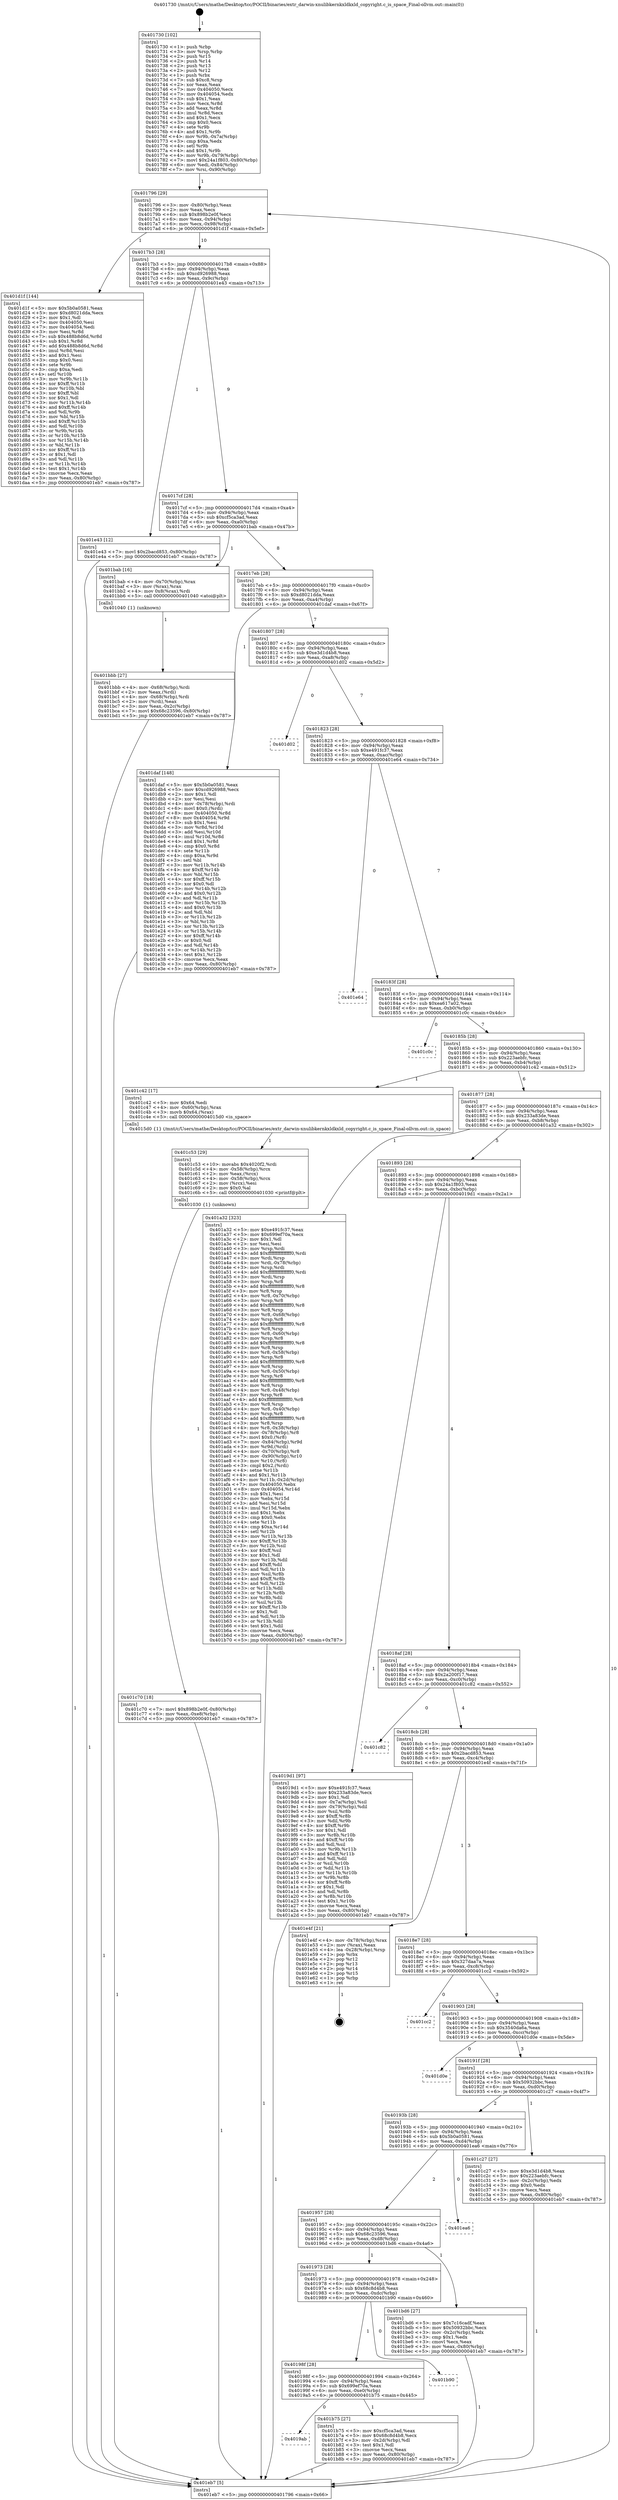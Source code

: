 digraph "0x401730" {
  label = "0x401730 (/mnt/c/Users/mathe/Desktop/tcc/POCII/binaries/extr_darwin-xnulibkernkxldkxld_copyright.c_is_space_Final-ollvm.out::main(0))"
  labelloc = "t"
  node[shape=record]

  Entry [label="",width=0.3,height=0.3,shape=circle,fillcolor=black,style=filled]
  "0x401796" [label="{
     0x401796 [29]\l
     | [instrs]\l
     &nbsp;&nbsp;0x401796 \<+3\>: mov -0x80(%rbp),%eax\l
     &nbsp;&nbsp;0x401799 \<+2\>: mov %eax,%ecx\l
     &nbsp;&nbsp;0x40179b \<+6\>: sub $0x898b2e0f,%ecx\l
     &nbsp;&nbsp;0x4017a1 \<+6\>: mov %eax,-0x94(%rbp)\l
     &nbsp;&nbsp;0x4017a7 \<+6\>: mov %ecx,-0x98(%rbp)\l
     &nbsp;&nbsp;0x4017ad \<+6\>: je 0000000000401d1f \<main+0x5ef\>\l
  }"]
  "0x401d1f" [label="{
     0x401d1f [144]\l
     | [instrs]\l
     &nbsp;&nbsp;0x401d1f \<+5\>: mov $0x5b0a0581,%eax\l
     &nbsp;&nbsp;0x401d24 \<+5\>: mov $0xd8021dda,%ecx\l
     &nbsp;&nbsp;0x401d29 \<+2\>: mov $0x1,%dl\l
     &nbsp;&nbsp;0x401d2b \<+7\>: mov 0x404050,%esi\l
     &nbsp;&nbsp;0x401d32 \<+7\>: mov 0x404054,%edi\l
     &nbsp;&nbsp;0x401d39 \<+3\>: mov %esi,%r8d\l
     &nbsp;&nbsp;0x401d3c \<+7\>: sub $0x488b8d6d,%r8d\l
     &nbsp;&nbsp;0x401d43 \<+4\>: sub $0x1,%r8d\l
     &nbsp;&nbsp;0x401d47 \<+7\>: add $0x488b8d6d,%r8d\l
     &nbsp;&nbsp;0x401d4e \<+4\>: imul %r8d,%esi\l
     &nbsp;&nbsp;0x401d52 \<+3\>: and $0x1,%esi\l
     &nbsp;&nbsp;0x401d55 \<+3\>: cmp $0x0,%esi\l
     &nbsp;&nbsp;0x401d58 \<+4\>: sete %r9b\l
     &nbsp;&nbsp;0x401d5c \<+3\>: cmp $0xa,%edi\l
     &nbsp;&nbsp;0x401d5f \<+4\>: setl %r10b\l
     &nbsp;&nbsp;0x401d63 \<+3\>: mov %r9b,%r11b\l
     &nbsp;&nbsp;0x401d66 \<+4\>: xor $0xff,%r11b\l
     &nbsp;&nbsp;0x401d6a \<+3\>: mov %r10b,%bl\l
     &nbsp;&nbsp;0x401d6d \<+3\>: xor $0xff,%bl\l
     &nbsp;&nbsp;0x401d70 \<+3\>: xor $0x1,%dl\l
     &nbsp;&nbsp;0x401d73 \<+3\>: mov %r11b,%r14b\l
     &nbsp;&nbsp;0x401d76 \<+4\>: and $0xff,%r14b\l
     &nbsp;&nbsp;0x401d7a \<+3\>: and %dl,%r9b\l
     &nbsp;&nbsp;0x401d7d \<+3\>: mov %bl,%r15b\l
     &nbsp;&nbsp;0x401d80 \<+4\>: and $0xff,%r15b\l
     &nbsp;&nbsp;0x401d84 \<+3\>: and %dl,%r10b\l
     &nbsp;&nbsp;0x401d87 \<+3\>: or %r9b,%r14b\l
     &nbsp;&nbsp;0x401d8a \<+3\>: or %r10b,%r15b\l
     &nbsp;&nbsp;0x401d8d \<+3\>: xor %r15b,%r14b\l
     &nbsp;&nbsp;0x401d90 \<+3\>: or %bl,%r11b\l
     &nbsp;&nbsp;0x401d93 \<+4\>: xor $0xff,%r11b\l
     &nbsp;&nbsp;0x401d97 \<+3\>: or $0x1,%dl\l
     &nbsp;&nbsp;0x401d9a \<+3\>: and %dl,%r11b\l
     &nbsp;&nbsp;0x401d9d \<+3\>: or %r11b,%r14b\l
     &nbsp;&nbsp;0x401da0 \<+4\>: test $0x1,%r14b\l
     &nbsp;&nbsp;0x401da4 \<+3\>: cmovne %ecx,%eax\l
     &nbsp;&nbsp;0x401da7 \<+3\>: mov %eax,-0x80(%rbp)\l
     &nbsp;&nbsp;0x401daa \<+5\>: jmp 0000000000401eb7 \<main+0x787\>\l
  }"]
  "0x4017b3" [label="{
     0x4017b3 [28]\l
     | [instrs]\l
     &nbsp;&nbsp;0x4017b3 \<+5\>: jmp 00000000004017b8 \<main+0x88\>\l
     &nbsp;&nbsp;0x4017b8 \<+6\>: mov -0x94(%rbp),%eax\l
     &nbsp;&nbsp;0x4017be \<+5\>: sub $0xcd926988,%eax\l
     &nbsp;&nbsp;0x4017c3 \<+6\>: mov %eax,-0x9c(%rbp)\l
     &nbsp;&nbsp;0x4017c9 \<+6\>: je 0000000000401e43 \<main+0x713\>\l
  }"]
  Exit [label="",width=0.3,height=0.3,shape=circle,fillcolor=black,style=filled,peripheries=2]
  "0x401e43" [label="{
     0x401e43 [12]\l
     | [instrs]\l
     &nbsp;&nbsp;0x401e43 \<+7\>: movl $0x2bacd853,-0x80(%rbp)\l
     &nbsp;&nbsp;0x401e4a \<+5\>: jmp 0000000000401eb7 \<main+0x787\>\l
  }"]
  "0x4017cf" [label="{
     0x4017cf [28]\l
     | [instrs]\l
     &nbsp;&nbsp;0x4017cf \<+5\>: jmp 00000000004017d4 \<main+0xa4\>\l
     &nbsp;&nbsp;0x4017d4 \<+6\>: mov -0x94(%rbp),%eax\l
     &nbsp;&nbsp;0x4017da \<+5\>: sub $0xcf5ca3ad,%eax\l
     &nbsp;&nbsp;0x4017df \<+6\>: mov %eax,-0xa0(%rbp)\l
     &nbsp;&nbsp;0x4017e5 \<+6\>: je 0000000000401bab \<main+0x47b\>\l
  }"]
  "0x401c70" [label="{
     0x401c70 [18]\l
     | [instrs]\l
     &nbsp;&nbsp;0x401c70 \<+7\>: movl $0x898b2e0f,-0x80(%rbp)\l
     &nbsp;&nbsp;0x401c77 \<+6\>: mov %eax,-0xe8(%rbp)\l
     &nbsp;&nbsp;0x401c7d \<+5\>: jmp 0000000000401eb7 \<main+0x787\>\l
  }"]
  "0x401bab" [label="{
     0x401bab [16]\l
     | [instrs]\l
     &nbsp;&nbsp;0x401bab \<+4\>: mov -0x70(%rbp),%rax\l
     &nbsp;&nbsp;0x401baf \<+3\>: mov (%rax),%rax\l
     &nbsp;&nbsp;0x401bb2 \<+4\>: mov 0x8(%rax),%rdi\l
     &nbsp;&nbsp;0x401bb6 \<+5\>: call 0000000000401040 \<atoi@plt\>\l
     | [calls]\l
     &nbsp;&nbsp;0x401040 \{1\} (unknown)\l
  }"]
  "0x4017eb" [label="{
     0x4017eb [28]\l
     | [instrs]\l
     &nbsp;&nbsp;0x4017eb \<+5\>: jmp 00000000004017f0 \<main+0xc0\>\l
     &nbsp;&nbsp;0x4017f0 \<+6\>: mov -0x94(%rbp),%eax\l
     &nbsp;&nbsp;0x4017f6 \<+5\>: sub $0xd8021dda,%eax\l
     &nbsp;&nbsp;0x4017fb \<+6\>: mov %eax,-0xa4(%rbp)\l
     &nbsp;&nbsp;0x401801 \<+6\>: je 0000000000401daf \<main+0x67f\>\l
  }"]
  "0x401c53" [label="{
     0x401c53 [29]\l
     | [instrs]\l
     &nbsp;&nbsp;0x401c53 \<+10\>: movabs $0x4020f2,%rdi\l
     &nbsp;&nbsp;0x401c5d \<+4\>: mov -0x58(%rbp),%rcx\l
     &nbsp;&nbsp;0x401c61 \<+2\>: mov %eax,(%rcx)\l
     &nbsp;&nbsp;0x401c63 \<+4\>: mov -0x58(%rbp),%rcx\l
     &nbsp;&nbsp;0x401c67 \<+2\>: mov (%rcx),%esi\l
     &nbsp;&nbsp;0x401c69 \<+2\>: mov $0x0,%al\l
     &nbsp;&nbsp;0x401c6b \<+5\>: call 0000000000401030 \<printf@plt\>\l
     | [calls]\l
     &nbsp;&nbsp;0x401030 \{1\} (unknown)\l
  }"]
  "0x401daf" [label="{
     0x401daf [148]\l
     | [instrs]\l
     &nbsp;&nbsp;0x401daf \<+5\>: mov $0x5b0a0581,%eax\l
     &nbsp;&nbsp;0x401db4 \<+5\>: mov $0xcd926988,%ecx\l
     &nbsp;&nbsp;0x401db9 \<+2\>: mov $0x1,%dl\l
     &nbsp;&nbsp;0x401dbb \<+2\>: xor %esi,%esi\l
     &nbsp;&nbsp;0x401dbd \<+4\>: mov -0x78(%rbp),%rdi\l
     &nbsp;&nbsp;0x401dc1 \<+6\>: movl $0x0,(%rdi)\l
     &nbsp;&nbsp;0x401dc7 \<+8\>: mov 0x404050,%r8d\l
     &nbsp;&nbsp;0x401dcf \<+8\>: mov 0x404054,%r9d\l
     &nbsp;&nbsp;0x401dd7 \<+3\>: sub $0x1,%esi\l
     &nbsp;&nbsp;0x401dda \<+3\>: mov %r8d,%r10d\l
     &nbsp;&nbsp;0x401ddd \<+3\>: add %esi,%r10d\l
     &nbsp;&nbsp;0x401de0 \<+4\>: imul %r10d,%r8d\l
     &nbsp;&nbsp;0x401de4 \<+4\>: and $0x1,%r8d\l
     &nbsp;&nbsp;0x401de8 \<+4\>: cmp $0x0,%r8d\l
     &nbsp;&nbsp;0x401dec \<+4\>: sete %r11b\l
     &nbsp;&nbsp;0x401df0 \<+4\>: cmp $0xa,%r9d\l
     &nbsp;&nbsp;0x401df4 \<+3\>: setl %bl\l
     &nbsp;&nbsp;0x401df7 \<+3\>: mov %r11b,%r14b\l
     &nbsp;&nbsp;0x401dfa \<+4\>: xor $0xff,%r14b\l
     &nbsp;&nbsp;0x401dfe \<+3\>: mov %bl,%r15b\l
     &nbsp;&nbsp;0x401e01 \<+4\>: xor $0xff,%r15b\l
     &nbsp;&nbsp;0x401e05 \<+3\>: xor $0x0,%dl\l
     &nbsp;&nbsp;0x401e08 \<+3\>: mov %r14b,%r12b\l
     &nbsp;&nbsp;0x401e0b \<+4\>: and $0x0,%r12b\l
     &nbsp;&nbsp;0x401e0f \<+3\>: and %dl,%r11b\l
     &nbsp;&nbsp;0x401e12 \<+3\>: mov %r15b,%r13b\l
     &nbsp;&nbsp;0x401e15 \<+4\>: and $0x0,%r13b\l
     &nbsp;&nbsp;0x401e19 \<+2\>: and %dl,%bl\l
     &nbsp;&nbsp;0x401e1b \<+3\>: or %r11b,%r12b\l
     &nbsp;&nbsp;0x401e1e \<+3\>: or %bl,%r13b\l
     &nbsp;&nbsp;0x401e21 \<+3\>: xor %r13b,%r12b\l
     &nbsp;&nbsp;0x401e24 \<+3\>: or %r15b,%r14b\l
     &nbsp;&nbsp;0x401e27 \<+4\>: xor $0xff,%r14b\l
     &nbsp;&nbsp;0x401e2b \<+3\>: or $0x0,%dl\l
     &nbsp;&nbsp;0x401e2e \<+3\>: and %dl,%r14b\l
     &nbsp;&nbsp;0x401e31 \<+3\>: or %r14b,%r12b\l
     &nbsp;&nbsp;0x401e34 \<+4\>: test $0x1,%r12b\l
     &nbsp;&nbsp;0x401e38 \<+3\>: cmovne %ecx,%eax\l
     &nbsp;&nbsp;0x401e3b \<+3\>: mov %eax,-0x80(%rbp)\l
     &nbsp;&nbsp;0x401e3e \<+5\>: jmp 0000000000401eb7 \<main+0x787\>\l
  }"]
  "0x401807" [label="{
     0x401807 [28]\l
     | [instrs]\l
     &nbsp;&nbsp;0x401807 \<+5\>: jmp 000000000040180c \<main+0xdc\>\l
     &nbsp;&nbsp;0x40180c \<+6\>: mov -0x94(%rbp),%eax\l
     &nbsp;&nbsp;0x401812 \<+5\>: sub $0xe3d1d4b8,%eax\l
     &nbsp;&nbsp;0x401817 \<+6\>: mov %eax,-0xa8(%rbp)\l
     &nbsp;&nbsp;0x40181d \<+6\>: je 0000000000401d02 \<main+0x5d2\>\l
  }"]
  "0x401bbb" [label="{
     0x401bbb [27]\l
     | [instrs]\l
     &nbsp;&nbsp;0x401bbb \<+4\>: mov -0x68(%rbp),%rdi\l
     &nbsp;&nbsp;0x401bbf \<+2\>: mov %eax,(%rdi)\l
     &nbsp;&nbsp;0x401bc1 \<+4\>: mov -0x68(%rbp),%rdi\l
     &nbsp;&nbsp;0x401bc5 \<+2\>: mov (%rdi),%eax\l
     &nbsp;&nbsp;0x401bc7 \<+3\>: mov %eax,-0x2c(%rbp)\l
     &nbsp;&nbsp;0x401bca \<+7\>: movl $0x68c23596,-0x80(%rbp)\l
     &nbsp;&nbsp;0x401bd1 \<+5\>: jmp 0000000000401eb7 \<main+0x787\>\l
  }"]
  "0x401d02" [label="{
     0x401d02\l
  }", style=dashed]
  "0x401823" [label="{
     0x401823 [28]\l
     | [instrs]\l
     &nbsp;&nbsp;0x401823 \<+5\>: jmp 0000000000401828 \<main+0xf8\>\l
     &nbsp;&nbsp;0x401828 \<+6\>: mov -0x94(%rbp),%eax\l
     &nbsp;&nbsp;0x40182e \<+5\>: sub $0xe491fc37,%eax\l
     &nbsp;&nbsp;0x401833 \<+6\>: mov %eax,-0xac(%rbp)\l
     &nbsp;&nbsp;0x401839 \<+6\>: je 0000000000401e64 \<main+0x734\>\l
  }"]
  "0x4019ab" [label="{
     0x4019ab\l
  }", style=dashed]
  "0x401e64" [label="{
     0x401e64\l
  }", style=dashed]
  "0x40183f" [label="{
     0x40183f [28]\l
     | [instrs]\l
     &nbsp;&nbsp;0x40183f \<+5\>: jmp 0000000000401844 \<main+0x114\>\l
     &nbsp;&nbsp;0x401844 \<+6\>: mov -0x94(%rbp),%eax\l
     &nbsp;&nbsp;0x40184a \<+5\>: sub $0xea617a02,%eax\l
     &nbsp;&nbsp;0x40184f \<+6\>: mov %eax,-0xb0(%rbp)\l
     &nbsp;&nbsp;0x401855 \<+6\>: je 0000000000401c0c \<main+0x4dc\>\l
  }"]
  "0x401b75" [label="{
     0x401b75 [27]\l
     | [instrs]\l
     &nbsp;&nbsp;0x401b75 \<+5\>: mov $0xcf5ca3ad,%eax\l
     &nbsp;&nbsp;0x401b7a \<+5\>: mov $0x68c8d4b8,%ecx\l
     &nbsp;&nbsp;0x401b7f \<+3\>: mov -0x2d(%rbp),%dl\l
     &nbsp;&nbsp;0x401b82 \<+3\>: test $0x1,%dl\l
     &nbsp;&nbsp;0x401b85 \<+3\>: cmovne %ecx,%eax\l
     &nbsp;&nbsp;0x401b88 \<+3\>: mov %eax,-0x80(%rbp)\l
     &nbsp;&nbsp;0x401b8b \<+5\>: jmp 0000000000401eb7 \<main+0x787\>\l
  }"]
  "0x401c0c" [label="{
     0x401c0c\l
  }", style=dashed]
  "0x40185b" [label="{
     0x40185b [28]\l
     | [instrs]\l
     &nbsp;&nbsp;0x40185b \<+5\>: jmp 0000000000401860 \<main+0x130\>\l
     &nbsp;&nbsp;0x401860 \<+6\>: mov -0x94(%rbp),%eax\l
     &nbsp;&nbsp;0x401866 \<+5\>: sub $0x223aebfc,%eax\l
     &nbsp;&nbsp;0x40186b \<+6\>: mov %eax,-0xb4(%rbp)\l
     &nbsp;&nbsp;0x401871 \<+6\>: je 0000000000401c42 \<main+0x512\>\l
  }"]
  "0x40198f" [label="{
     0x40198f [28]\l
     | [instrs]\l
     &nbsp;&nbsp;0x40198f \<+5\>: jmp 0000000000401994 \<main+0x264\>\l
     &nbsp;&nbsp;0x401994 \<+6\>: mov -0x94(%rbp),%eax\l
     &nbsp;&nbsp;0x40199a \<+5\>: sub $0x699ef70a,%eax\l
     &nbsp;&nbsp;0x40199f \<+6\>: mov %eax,-0xe0(%rbp)\l
     &nbsp;&nbsp;0x4019a5 \<+6\>: je 0000000000401b75 \<main+0x445\>\l
  }"]
  "0x401c42" [label="{
     0x401c42 [17]\l
     | [instrs]\l
     &nbsp;&nbsp;0x401c42 \<+5\>: mov $0x64,%edi\l
     &nbsp;&nbsp;0x401c47 \<+4\>: mov -0x60(%rbp),%rax\l
     &nbsp;&nbsp;0x401c4b \<+3\>: movb $0x64,(%rax)\l
     &nbsp;&nbsp;0x401c4e \<+5\>: call 00000000004015d0 \<is_space\>\l
     | [calls]\l
     &nbsp;&nbsp;0x4015d0 \{1\} (/mnt/c/Users/mathe/Desktop/tcc/POCII/binaries/extr_darwin-xnulibkernkxldkxld_copyright.c_is_space_Final-ollvm.out::is_space)\l
  }"]
  "0x401877" [label="{
     0x401877 [28]\l
     | [instrs]\l
     &nbsp;&nbsp;0x401877 \<+5\>: jmp 000000000040187c \<main+0x14c\>\l
     &nbsp;&nbsp;0x40187c \<+6\>: mov -0x94(%rbp),%eax\l
     &nbsp;&nbsp;0x401882 \<+5\>: sub $0x233a83de,%eax\l
     &nbsp;&nbsp;0x401887 \<+6\>: mov %eax,-0xb8(%rbp)\l
     &nbsp;&nbsp;0x40188d \<+6\>: je 0000000000401a32 \<main+0x302\>\l
  }"]
  "0x401b90" [label="{
     0x401b90\l
  }", style=dashed]
  "0x401a32" [label="{
     0x401a32 [323]\l
     | [instrs]\l
     &nbsp;&nbsp;0x401a32 \<+5\>: mov $0xe491fc37,%eax\l
     &nbsp;&nbsp;0x401a37 \<+5\>: mov $0x699ef70a,%ecx\l
     &nbsp;&nbsp;0x401a3c \<+2\>: mov $0x1,%dl\l
     &nbsp;&nbsp;0x401a3e \<+2\>: xor %esi,%esi\l
     &nbsp;&nbsp;0x401a40 \<+3\>: mov %rsp,%rdi\l
     &nbsp;&nbsp;0x401a43 \<+4\>: add $0xfffffffffffffff0,%rdi\l
     &nbsp;&nbsp;0x401a47 \<+3\>: mov %rdi,%rsp\l
     &nbsp;&nbsp;0x401a4a \<+4\>: mov %rdi,-0x78(%rbp)\l
     &nbsp;&nbsp;0x401a4e \<+3\>: mov %rsp,%rdi\l
     &nbsp;&nbsp;0x401a51 \<+4\>: add $0xfffffffffffffff0,%rdi\l
     &nbsp;&nbsp;0x401a55 \<+3\>: mov %rdi,%rsp\l
     &nbsp;&nbsp;0x401a58 \<+3\>: mov %rsp,%r8\l
     &nbsp;&nbsp;0x401a5b \<+4\>: add $0xfffffffffffffff0,%r8\l
     &nbsp;&nbsp;0x401a5f \<+3\>: mov %r8,%rsp\l
     &nbsp;&nbsp;0x401a62 \<+4\>: mov %r8,-0x70(%rbp)\l
     &nbsp;&nbsp;0x401a66 \<+3\>: mov %rsp,%r8\l
     &nbsp;&nbsp;0x401a69 \<+4\>: add $0xfffffffffffffff0,%r8\l
     &nbsp;&nbsp;0x401a6d \<+3\>: mov %r8,%rsp\l
     &nbsp;&nbsp;0x401a70 \<+4\>: mov %r8,-0x68(%rbp)\l
     &nbsp;&nbsp;0x401a74 \<+3\>: mov %rsp,%r8\l
     &nbsp;&nbsp;0x401a77 \<+4\>: add $0xfffffffffffffff0,%r8\l
     &nbsp;&nbsp;0x401a7b \<+3\>: mov %r8,%rsp\l
     &nbsp;&nbsp;0x401a7e \<+4\>: mov %r8,-0x60(%rbp)\l
     &nbsp;&nbsp;0x401a82 \<+3\>: mov %rsp,%r8\l
     &nbsp;&nbsp;0x401a85 \<+4\>: add $0xfffffffffffffff0,%r8\l
     &nbsp;&nbsp;0x401a89 \<+3\>: mov %r8,%rsp\l
     &nbsp;&nbsp;0x401a8c \<+4\>: mov %r8,-0x58(%rbp)\l
     &nbsp;&nbsp;0x401a90 \<+3\>: mov %rsp,%r8\l
     &nbsp;&nbsp;0x401a93 \<+4\>: add $0xfffffffffffffff0,%r8\l
     &nbsp;&nbsp;0x401a97 \<+3\>: mov %r8,%rsp\l
     &nbsp;&nbsp;0x401a9a \<+4\>: mov %r8,-0x50(%rbp)\l
     &nbsp;&nbsp;0x401a9e \<+3\>: mov %rsp,%r8\l
     &nbsp;&nbsp;0x401aa1 \<+4\>: add $0xfffffffffffffff0,%r8\l
     &nbsp;&nbsp;0x401aa5 \<+3\>: mov %r8,%rsp\l
     &nbsp;&nbsp;0x401aa8 \<+4\>: mov %r8,-0x48(%rbp)\l
     &nbsp;&nbsp;0x401aac \<+3\>: mov %rsp,%r8\l
     &nbsp;&nbsp;0x401aaf \<+4\>: add $0xfffffffffffffff0,%r8\l
     &nbsp;&nbsp;0x401ab3 \<+3\>: mov %r8,%rsp\l
     &nbsp;&nbsp;0x401ab6 \<+4\>: mov %r8,-0x40(%rbp)\l
     &nbsp;&nbsp;0x401aba \<+3\>: mov %rsp,%r8\l
     &nbsp;&nbsp;0x401abd \<+4\>: add $0xfffffffffffffff0,%r8\l
     &nbsp;&nbsp;0x401ac1 \<+3\>: mov %r8,%rsp\l
     &nbsp;&nbsp;0x401ac4 \<+4\>: mov %r8,-0x38(%rbp)\l
     &nbsp;&nbsp;0x401ac8 \<+4\>: mov -0x78(%rbp),%r8\l
     &nbsp;&nbsp;0x401acc \<+7\>: movl $0x0,(%r8)\l
     &nbsp;&nbsp;0x401ad3 \<+7\>: mov -0x84(%rbp),%r9d\l
     &nbsp;&nbsp;0x401ada \<+3\>: mov %r9d,(%rdi)\l
     &nbsp;&nbsp;0x401add \<+4\>: mov -0x70(%rbp),%r8\l
     &nbsp;&nbsp;0x401ae1 \<+7\>: mov -0x90(%rbp),%r10\l
     &nbsp;&nbsp;0x401ae8 \<+3\>: mov %r10,(%r8)\l
     &nbsp;&nbsp;0x401aeb \<+3\>: cmpl $0x2,(%rdi)\l
     &nbsp;&nbsp;0x401aee \<+4\>: setne %r11b\l
     &nbsp;&nbsp;0x401af2 \<+4\>: and $0x1,%r11b\l
     &nbsp;&nbsp;0x401af6 \<+4\>: mov %r11b,-0x2d(%rbp)\l
     &nbsp;&nbsp;0x401afa \<+7\>: mov 0x404050,%ebx\l
     &nbsp;&nbsp;0x401b01 \<+8\>: mov 0x404054,%r14d\l
     &nbsp;&nbsp;0x401b09 \<+3\>: sub $0x1,%esi\l
     &nbsp;&nbsp;0x401b0c \<+3\>: mov %ebx,%r15d\l
     &nbsp;&nbsp;0x401b0f \<+3\>: add %esi,%r15d\l
     &nbsp;&nbsp;0x401b12 \<+4\>: imul %r15d,%ebx\l
     &nbsp;&nbsp;0x401b16 \<+3\>: and $0x1,%ebx\l
     &nbsp;&nbsp;0x401b19 \<+3\>: cmp $0x0,%ebx\l
     &nbsp;&nbsp;0x401b1c \<+4\>: sete %r11b\l
     &nbsp;&nbsp;0x401b20 \<+4\>: cmp $0xa,%r14d\l
     &nbsp;&nbsp;0x401b24 \<+4\>: setl %r12b\l
     &nbsp;&nbsp;0x401b28 \<+3\>: mov %r11b,%r13b\l
     &nbsp;&nbsp;0x401b2b \<+4\>: xor $0xff,%r13b\l
     &nbsp;&nbsp;0x401b2f \<+3\>: mov %r12b,%sil\l
     &nbsp;&nbsp;0x401b32 \<+4\>: xor $0xff,%sil\l
     &nbsp;&nbsp;0x401b36 \<+3\>: xor $0x1,%dl\l
     &nbsp;&nbsp;0x401b39 \<+3\>: mov %r13b,%dil\l
     &nbsp;&nbsp;0x401b3c \<+4\>: and $0xff,%dil\l
     &nbsp;&nbsp;0x401b40 \<+3\>: and %dl,%r11b\l
     &nbsp;&nbsp;0x401b43 \<+3\>: mov %sil,%r8b\l
     &nbsp;&nbsp;0x401b46 \<+4\>: and $0xff,%r8b\l
     &nbsp;&nbsp;0x401b4a \<+3\>: and %dl,%r12b\l
     &nbsp;&nbsp;0x401b4d \<+3\>: or %r11b,%dil\l
     &nbsp;&nbsp;0x401b50 \<+3\>: or %r12b,%r8b\l
     &nbsp;&nbsp;0x401b53 \<+3\>: xor %r8b,%dil\l
     &nbsp;&nbsp;0x401b56 \<+3\>: or %sil,%r13b\l
     &nbsp;&nbsp;0x401b59 \<+4\>: xor $0xff,%r13b\l
     &nbsp;&nbsp;0x401b5d \<+3\>: or $0x1,%dl\l
     &nbsp;&nbsp;0x401b60 \<+3\>: and %dl,%r13b\l
     &nbsp;&nbsp;0x401b63 \<+3\>: or %r13b,%dil\l
     &nbsp;&nbsp;0x401b66 \<+4\>: test $0x1,%dil\l
     &nbsp;&nbsp;0x401b6a \<+3\>: cmovne %ecx,%eax\l
     &nbsp;&nbsp;0x401b6d \<+3\>: mov %eax,-0x80(%rbp)\l
     &nbsp;&nbsp;0x401b70 \<+5\>: jmp 0000000000401eb7 \<main+0x787\>\l
  }"]
  "0x401893" [label="{
     0x401893 [28]\l
     | [instrs]\l
     &nbsp;&nbsp;0x401893 \<+5\>: jmp 0000000000401898 \<main+0x168\>\l
     &nbsp;&nbsp;0x401898 \<+6\>: mov -0x94(%rbp),%eax\l
     &nbsp;&nbsp;0x40189e \<+5\>: sub $0x24a1f803,%eax\l
     &nbsp;&nbsp;0x4018a3 \<+6\>: mov %eax,-0xbc(%rbp)\l
     &nbsp;&nbsp;0x4018a9 \<+6\>: je 00000000004019d1 \<main+0x2a1\>\l
  }"]
  "0x401973" [label="{
     0x401973 [28]\l
     | [instrs]\l
     &nbsp;&nbsp;0x401973 \<+5\>: jmp 0000000000401978 \<main+0x248\>\l
     &nbsp;&nbsp;0x401978 \<+6\>: mov -0x94(%rbp),%eax\l
     &nbsp;&nbsp;0x40197e \<+5\>: sub $0x68c8d4b8,%eax\l
     &nbsp;&nbsp;0x401983 \<+6\>: mov %eax,-0xdc(%rbp)\l
     &nbsp;&nbsp;0x401989 \<+6\>: je 0000000000401b90 \<main+0x460\>\l
  }"]
  "0x4019d1" [label="{
     0x4019d1 [97]\l
     | [instrs]\l
     &nbsp;&nbsp;0x4019d1 \<+5\>: mov $0xe491fc37,%eax\l
     &nbsp;&nbsp;0x4019d6 \<+5\>: mov $0x233a83de,%ecx\l
     &nbsp;&nbsp;0x4019db \<+2\>: mov $0x1,%dl\l
     &nbsp;&nbsp;0x4019dd \<+4\>: mov -0x7a(%rbp),%sil\l
     &nbsp;&nbsp;0x4019e1 \<+4\>: mov -0x79(%rbp),%dil\l
     &nbsp;&nbsp;0x4019e5 \<+3\>: mov %sil,%r8b\l
     &nbsp;&nbsp;0x4019e8 \<+4\>: xor $0xff,%r8b\l
     &nbsp;&nbsp;0x4019ec \<+3\>: mov %dil,%r9b\l
     &nbsp;&nbsp;0x4019ef \<+4\>: xor $0xff,%r9b\l
     &nbsp;&nbsp;0x4019f3 \<+3\>: xor $0x1,%dl\l
     &nbsp;&nbsp;0x4019f6 \<+3\>: mov %r8b,%r10b\l
     &nbsp;&nbsp;0x4019f9 \<+4\>: and $0xff,%r10b\l
     &nbsp;&nbsp;0x4019fd \<+3\>: and %dl,%sil\l
     &nbsp;&nbsp;0x401a00 \<+3\>: mov %r9b,%r11b\l
     &nbsp;&nbsp;0x401a03 \<+4\>: and $0xff,%r11b\l
     &nbsp;&nbsp;0x401a07 \<+3\>: and %dl,%dil\l
     &nbsp;&nbsp;0x401a0a \<+3\>: or %sil,%r10b\l
     &nbsp;&nbsp;0x401a0d \<+3\>: or %dil,%r11b\l
     &nbsp;&nbsp;0x401a10 \<+3\>: xor %r11b,%r10b\l
     &nbsp;&nbsp;0x401a13 \<+3\>: or %r9b,%r8b\l
     &nbsp;&nbsp;0x401a16 \<+4\>: xor $0xff,%r8b\l
     &nbsp;&nbsp;0x401a1a \<+3\>: or $0x1,%dl\l
     &nbsp;&nbsp;0x401a1d \<+3\>: and %dl,%r8b\l
     &nbsp;&nbsp;0x401a20 \<+3\>: or %r8b,%r10b\l
     &nbsp;&nbsp;0x401a23 \<+4\>: test $0x1,%r10b\l
     &nbsp;&nbsp;0x401a27 \<+3\>: cmovne %ecx,%eax\l
     &nbsp;&nbsp;0x401a2a \<+3\>: mov %eax,-0x80(%rbp)\l
     &nbsp;&nbsp;0x401a2d \<+5\>: jmp 0000000000401eb7 \<main+0x787\>\l
  }"]
  "0x4018af" [label="{
     0x4018af [28]\l
     | [instrs]\l
     &nbsp;&nbsp;0x4018af \<+5\>: jmp 00000000004018b4 \<main+0x184\>\l
     &nbsp;&nbsp;0x4018b4 \<+6\>: mov -0x94(%rbp),%eax\l
     &nbsp;&nbsp;0x4018ba \<+5\>: sub $0x2a200f17,%eax\l
     &nbsp;&nbsp;0x4018bf \<+6\>: mov %eax,-0xc0(%rbp)\l
     &nbsp;&nbsp;0x4018c5 \<+6\>: je 0000000000401c82 \<main+0x552\>\l
  }"]
  "0x401eb7" [label="{
     0x401eb7 [5]\l
     | [instrs]\l
     &nbsp;&nbsp;0x401eb7 \<+5\>: jmp 0000000000401796 \<main+0x66\>\l
  }"]
  "0x401730" [label="{
     0x401730 [102]\l
     | [instrs]\l
     &nbsp;&nbsp;0x401730 \<+1\>: push %rbp\l
     &nbsp;&nbsp;0x401731 \<+3\>: mov %rsp,%rbp\l
     &nbsp;&nbsp;0x401734 \<+2\>: push %r15\l
     &nbsp;&nbsp;0x401736 \<+2\>: push %r14\l
     &nbsp;&nbsp;0x401738 \<+2\>: push %r13\l
     &nbsp;&nbsp;0x40173a \<+2\>: push %r12\l
     &nbsp;&nbsp;0x40173c \<+1\>: push %rbx\l
     &nbsp;&nbsp;0x40173d \<+7\>: sub $0xc8,%rsp\l
     &nbsp;&nbsp;0x401744 \<+2\>: xor %eax,%eax\l
     &nbsp;&nbsp;0x401746 \<+7\>: mov 0x404050,%ecx\l
     &nbsp;&nbsp;0x40174d \<+7\>: mov 0x404054,%edx\l
     &nbsp;&nbsp;0x401754 \<+3\>: sub $0x1,%eax\l
     &nbsp;&nbsp;0x401757 \<+3\>: mov %ecx,%r8d\l
     &nbsp;&nbsp;0x40175a \<+3\>: add %eax,%r8d\l
     &nbsp;&nbsp;0x40175d \<+4\>: imul %r8d,%ecx\l
     &nbsp;&nbsp;0x401761 \<+3\>: and $0x1,%ecx\l
     &nbsp;&nbsp;0x401764 \<+3\>: cmp $0x0,%ecx\l
     &nbsp;&nbsp;0x401767 \<+4\>: sete %r9b\l
     &nbsp;&nbsp;0x40176b \<+4\>: and $0x1,%r9b\l
     &nbsp;&nbsp;0x40176f \<+4\>: mov %r9b,-0x7a(%rbp)\l
     &nbsp;&nbsp;0x401773 \<+3\>: cmp $0xa,%edx\l
     &nbsp;&nbsp;0x401776 \<+4\>: setl %r9b\l
     &nbsp;&nbsp;0x40177a \<+4\>: and $0x1,%r9b\l
     &nbsp;&nbsp;0x40177e \<+4\>: mov %r9b,-0x79(%rbp)\l
     &nbsp;&nbsp;0x401782 \<+7\>: movl $0x24a1f803,-0x80(%rbp)\l
     &nbsp;&nbsp;0x401789 \<+6\>: mov %edi,-0x84(%rbp)\l
     &nbsp;&nbsp;0x40178f \<+7\>: mov %rsi,-0x90(%rbp)\l
  }"]
  "0x401bd6" [label="{
     0x401bd6 [27]\l
     | [instrs]\l
     &nbsp;&nbsp;0x401bd6 \<+5\>: mov $0x7c16cadf,%eax\l
     &nbsp;&nbsp;0x401bdb \<+5\>: mov $0x50932bbc,%ecx\l
     &nbsp;&nbsp;0x401be0 \<+3\>: mov -0x2c(%rbp),%edx\l
     &nbsp;&nbsp;0x401be3 \<+3\>: cmp $0x1,%edx\l
     &nbsp;&nbsp;0x401be6 \<+3\>: cmovl %ecx,%eax\l
     &nbsp;&nbsp;0x401be9 \<+3\>: mov %eax,-0x80(%rbp)\l
     &nbsp;&nbsp;0x401bec \<+5\>: jmp 0000000000401eb7 \<main+0x787\>\l
  }"]
  "0x401957" [label="{
     0x401957 [28]\l
     | [instrs]\l
     &nbsp;&nbsp;0x401957 \<+5\>: jmp 000000000040195c \<main+0x22c\>\l
     &nbsp;&nbsp;0x40195c \<+6\>: mov -0x94(%rbp),%eax\l
     &nbsp;&nbsp;0x401962 \<+5\>: sub $0x68c23596,%eax\l
     &nbsp;&nbsp;0x401967 \<+6\>: mov %eax,-0xd8(%rbp)\l
     &nbsp;&nbsp;0x40196d \<+6\>: je 0000000000401bd6 \<main+0x4a6\>\l
  }"]
  "0x401c82" [label="{
     0x401c82\l
  }", style=dashed]
  "0x4018cb" [label="{
     0x4018cb [28]\l
     | [instrs]\l
     &nbsp;&nbsp;0x4018cb \<+5\>: jmp 00000000004018d0 \<main+0x1a0\>\l
     &nbsp;&nbsp;0x4018d0 \<+6\>: mov -0x94(%rbp),%eax\l
     &nbsp;&nbsp;0x4018d6 \<+5\>: sub $0x2bacd853,%eax\l
     &nbsp;&nbsp;0x4018db \<+6\>: mov %eax,-0xc4(%rbp)\l
     &nbsp;&nbsp;0x4018e1 \<+6\>: je 0000000000401e4f \<main+0x71f\>\l
  }"]
  "0x401ea6" [label="{
     0x401ea6\l
  }", style=dashed]
  "0x401e4f" [label="{
     0x401e4f [21]\l
     | [instrs]\l
     &nbsp;&nbsp;0x401e4f \<+4\>: mov -0x78(%rbp),%rax\l
     &nbsp;&nbsp;0x401e53 \<+2\>: mov (%rax),%eax\l
     &nbsp;&nbsp;0x401e55 \<+4\>: lea -0x28(%rbp),%rsp\l
     &nbsp;&nbsp;0x401e59 \<+1\>: pop %rbx\l
     &nbsp;&nbsp;0x401e5a \<+2\>: pop %r12\l
     &nbsp;&nbsp;0x401e5c \<+2\>: pop %r13\l
     &nbsp;&nbsp;0x401e5e \<+2\>: pop %r14\l
     &nbsp;&nbsp;0x401e60 \<+2\>: pop %r15\l
     &nbsp;&nbsp;0x401e62 \<+1\>: pop %rbp\l
     &nbsp;&nbsp;0x401e63 \<+1\>: ret\l
  }"]
  "0x4018e7" [label="{
     0x4018e7 [28]\l
     | [instrs]\l
     &nbsp;&nbsp;0x4018e7 \<+5\>: jmp 00000000004018ec \<main+0x1bc\>\l
     &nbsp;&nbsp;0x4018ec \<+6\>: mov -0x94(%rbp),%eax\l
     &nbsp;&nbsp;0x4018f2 \<+5\>: sub $0x327daa7a,%eax\l
     &nbsp;&nbsp;0x4018f7 \<+6\>: mov %eax,-0xc8(%rbp)\l
     &nbsp;&nbsp;0x4018fd \<+6\>: je 0000000000401cc2 \<main+0x592\>\l
  }"]
  "0x40193b" [label="{
     0x40193b [28]\l
     | [instrs]\l
     &nbsp;&nbsp;0x40193b \<+5\>: jmp 0000000000401940 \<main+0x210\>\l
     &nbsp;&nbsp;0x401940 \<+6\>: mov -0x94(%rbp),%eax\l
     &nbsp;&nbsp;0x401946 \<+5\>: sub $0x5b0a0581,%eax\l
     &nbsp;&nbsp;0x40194b \<+6\>: mov %eax,-0xd4(%rbp)\l
     &nbsp;&nbsp;0x401951 \<+6\>: je 0000000000401ea6 \<main+0x776\>\l
  }"]
  "0x401cc2" [label="{
     0x401cc2\l
  }", style=dashed]
  "0x401903" [label="{
     0x401903 [28]\l
     | [instrs]\l
     &nbsp;&nbsp;0x401903 \<+5\>: jmp 0000000000401908 \<main+0x1d8\>\l
     &nbsp;&nbsp;0x401908 \<+6\>: mov -0x94(%rbp),%eax\l
     &nbsp;&nbsp;0x40190e \<+5\>: sub $0x3540da6a,%eax\l
     &nbsp;&nbsp;0x401913 \<+6\>: mov %eax,-0xcc(%rbp)\l
     &nbsp;&nbsp;0x401919 \<+6\>: je 0000000000401d0e \<main+0x5de\>\l
  }"]
  "0x401c27" [label="{
     0x401c27 [27]\l
     | [instrs]\l
     &nbsp;&nbsp;0x401c27 \<+5\>: mov $0xe3d1d4b8,%eax\l
     &nbsp;&nbsp;0x401c2c \<+5\>: mov $0x223aebfc,%ecx\l
     &nbsp;&nbsp;0x401c31 \<+3\>: mov -0x2c(%rbp),%edx\l
     &nbsp;&nbsp;0x401c34 \<+3\>: cmp $0x0,%edx\l
     &nbsp;&nbsp;0x401c37 \<+3\>: cmove %ecx,%eax\l
     &nbsp;&nbsp;0x401c3a \<+3\>: mov %eax,-0x80(%rbp)\l
     &nbsp;&nbsp;0x401c3d \<+5\>: jmp 0000000000401eb7 \<main+0x787\>\l
  }"]
  "0x401d0e" [label="{
     0x401d0e\l
  }", style=dashed]
  "0x40191f" [label="{
     0x40191f [28]\l
     | [instrs]\l
     &nbsp;&nbsp;0x40191f \<+5\>: jmp 0000000000401924 \<main+0x1f4\>\l
     &nbsp;&nbsp;0x401924 \<+6\>: mov -0x94(%rbp),%eax\l
     &nbsp;&nbsp;0x40192a \<+5\>: sub $0x50932bbc,%eax\l
     &nbsp;&nbsp;0x40192f \<+6\>: mov %eax,-0xd0(%rbp)\l
     &nbsp;&nbsp;0x401935 \<+6\>: je 0000000000401c27 \<main+0x4f7\>\l
  }"]
  Entry -> "0x401730" [label=" 1"]
  "0x401796" -> "0x401d1f" [label=" 1"]
  "0x401796" -> "0x4017b3" [label=" 10"]
  "0x401e4f" -> Exit [label=" 1"]
  "0x4017b3" -> "0x401e43" [label=" 1"]
  "0x4017b3" -> "0x4017cf" [label=" 9"]
  "0x401e43" -> "0x401eb7" [label=" 1"]
  "0x4017cf" -> "0x401bab" [label=" 1"]
  "0x4017cf" -> "0x4017eb" [label=" 8"]
  "0x401daf" -> "0x401eb7" [label=" 1"]
  "0x4017eb" -> "0x401daf" [label=" 1"]
  "0x4017eb" -> "0x401807" [label=" 7"]
  "0x401d1f" -> "0x401eb7" [label=" 1"]
  "0x401807" -> "0x401d02" [label=" 0"]
  "0x401807" -> "0x401823" [label=" 7"]
  "0x401c70" -> "0x401eb7" [label=" 1"]
  "0x401823" -> "0x401e64" [label=" 0"]
  "0x401823" -> "0x40183f" [label=" 7"]
  "0x401c53" -> "0x401c70" [label=" 1"]
  "0x40183f" -> "0x401c0c" [label=" 0"]
  "0x40183f" -> "0x40185b" [label=" 7"]
  "0x401c42" -> "0x401c53" [label=" 1"]
  "0x40185b" -> "0x401c42" [label=" 1"]
  "0x40185b" -> "0x401877" [label=" 6"]
  "0x401bd6" -> "0x401eb7" [label=" 1"]
  "0x401877" -> "0x401a32" [label=" 1"]
  "0x401877" -> "0x401893" [label=" 5"]
  "0x401bbb" -> "0x401eb7" [label=" 1"]
  "0x401893" -> "0x4019d1" [label=" 1"]
  "0x401893" -> "0x4018af" [label=" 4"]
  "0x4019d1" -> "0x401eb7" [label=" 1"]
  "0x401730" -> "0x401796" [label=" 1"]
  "0x401eb7" -> "0x401796" [label=" 10"]
  "0x401b75" -> "0x401eb7" [label=" 1"]
  "0x401a32" -> "0x401eb7" [label=" 1"]
  "0x40198f" -> "0x4019ab" [label=" 0"]
  "0x4018af" -> "0x401c82" [label=" 0"]
  "0x4018af" -> "0x4018cb" [label=" 4"]
  "0x401c27" -> "0x401eb7" [label=" 1"]
  "0x4018cb" -> "0x401e4f" [label=" 1"]
  "0x4018cb" -> "0x4018e7" [label=" 3"]
  "0x401973" -> "0x40198f" [label=" 1"]
  "0x4018e7" -> "0x401cc2" [label=" 0"]
  "0x4018e7" -> "0x401903" [label=" 3"]
  "0x401bab" -> "0x401bbb" [label=" 1"]
  "0x401903" -> "0x401d0e" [label=" 0"]
  "0x401903" -> "0x40191f" [label=" 3"]
  "0x401957" -> "0x401973" [label=" 1"]
  "0x40191f" -> "0x401c27" [label=" 1"]
  "0x40191f" -> "0x40193b" [label=" 2"]
  "0x401973" -> "0x401b90" [label=" 0"]
  "0x40193b" -> "0x401ea6" [label=" 0"]
  "0x40193b" -> "0x401957" [label=" 2"]
  "0x40198f" -> "0x401b75" [label=" 1"]
  "0x401957" -> "0x401bd6" [label=" 1"]
}
